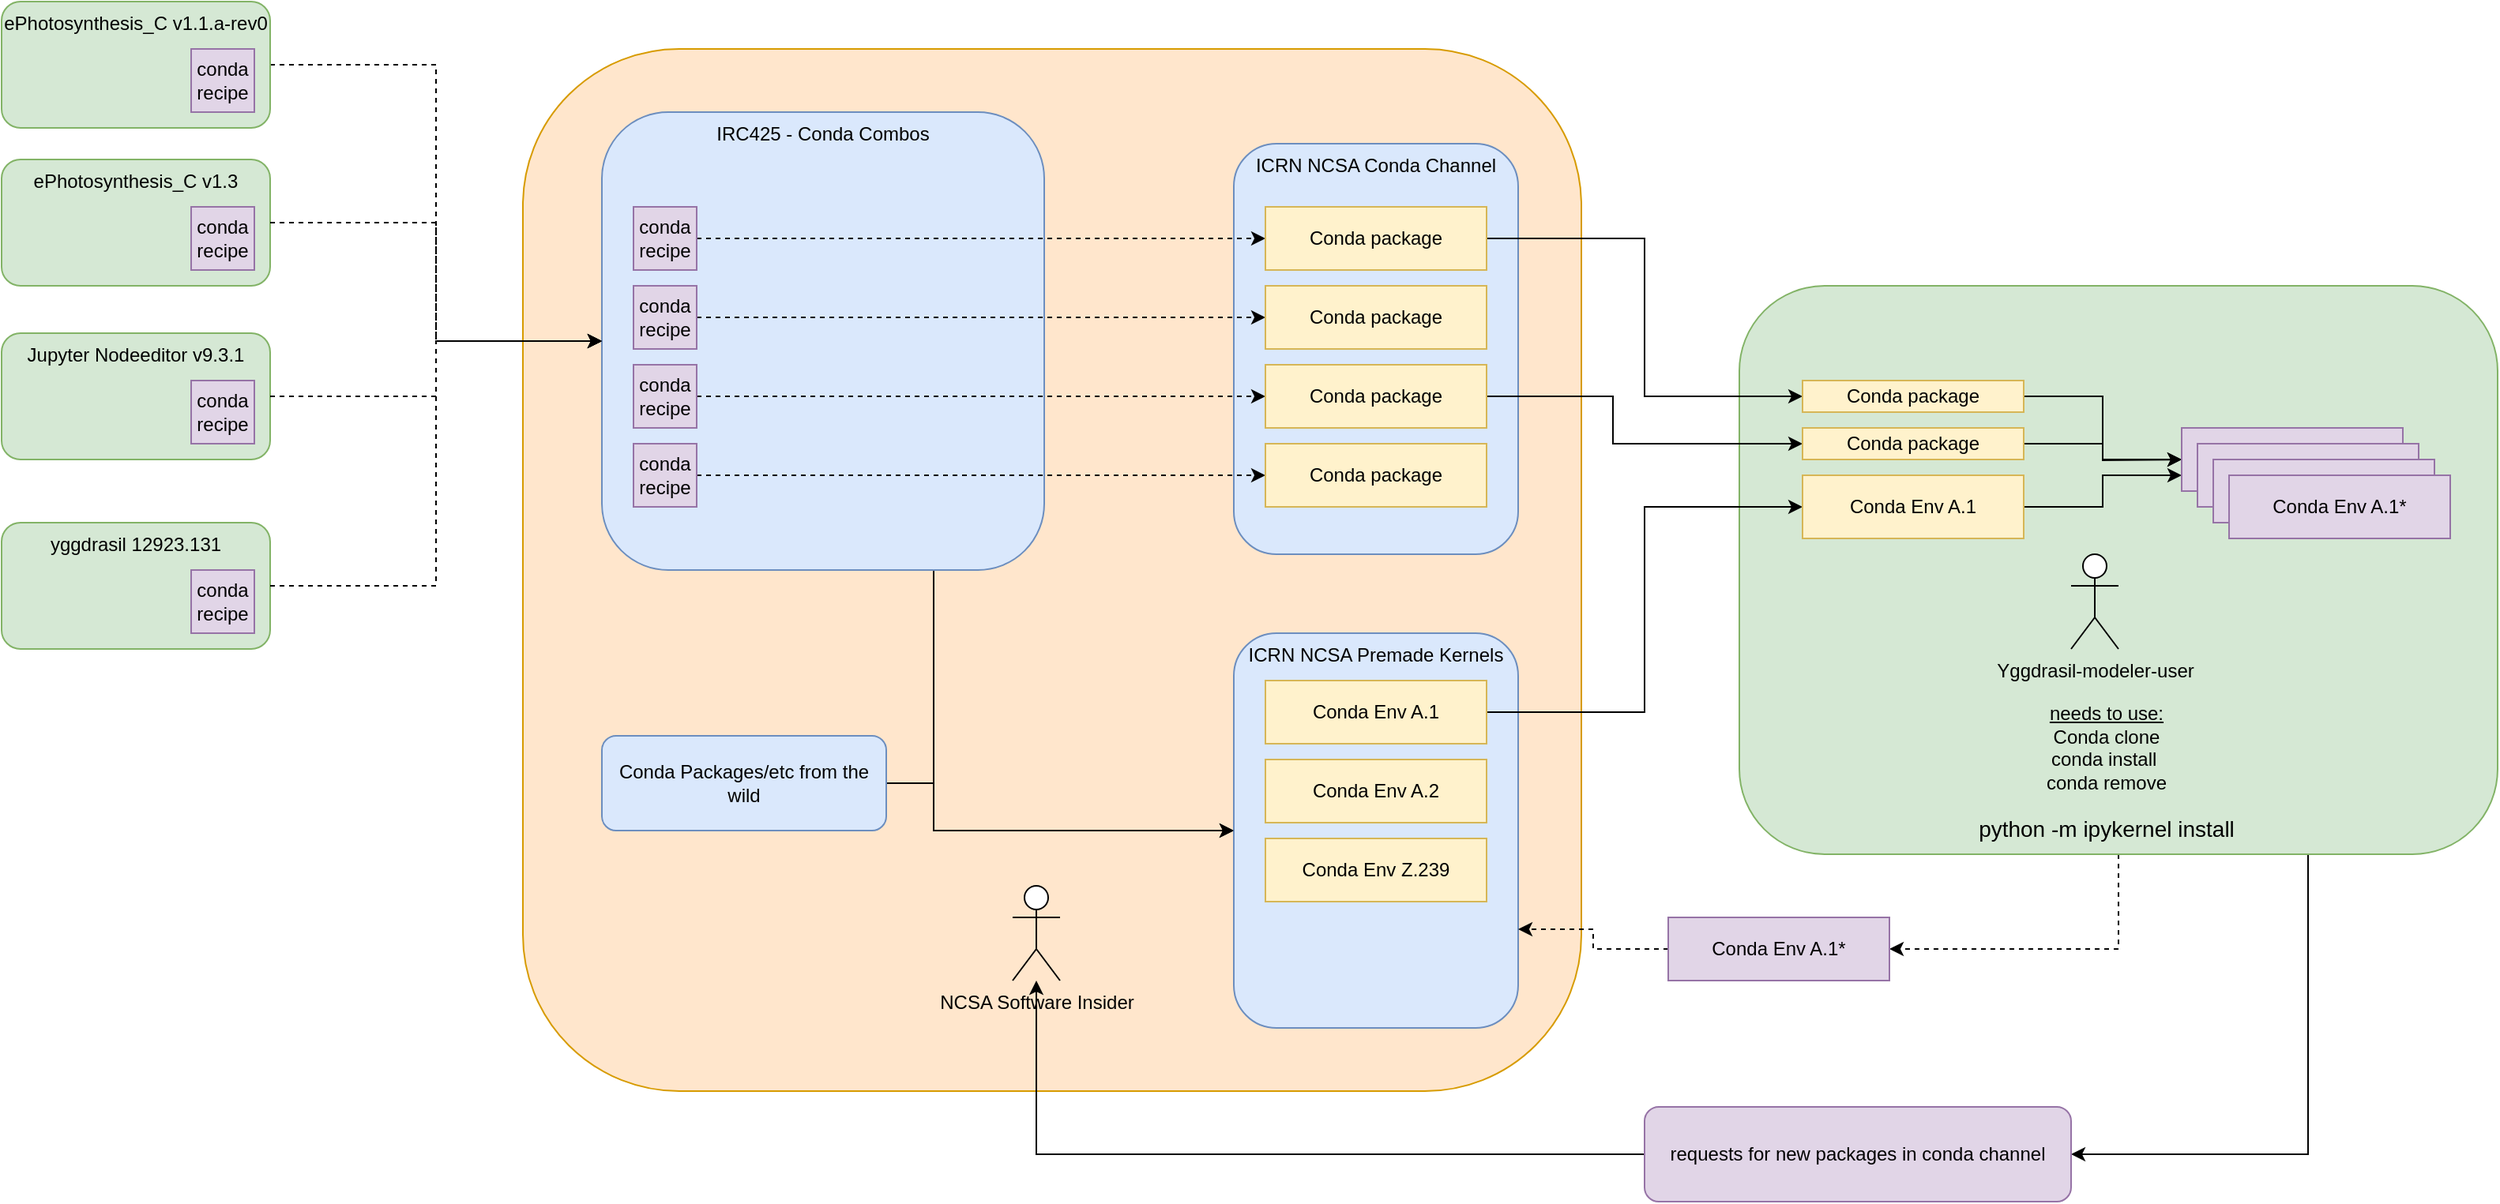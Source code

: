 <mxfile version="25.0.3">
  <diagram name="Page-1" id="7QrCsYl7KkIb3rB0389U">
    <mxGraphModel dx="1843" dy="883" grid="1" gridSize="10" guides="1" tooltips="1" connect="1" arrows="1" fold="1" page="1" pageScale="1" pageWidth="850" pageHeight="1100" math="0" shadow="0">
      <root>
        <mxCell id="0" />
        <mxCell id="1" parent="0" />
        <mxCell id="hliYvAty7BfUKu3f4H32-57" style="edgeStyle=orthogonalEdgeStyle;rounded=0;orthogonalLoop=1;jettySize=auto;html=1;exitX=0.5;exitY=1;exitDx=0;exitDy=0;entryX=1;entryY=0.5;entryDx=0;entryDy=0;dashed=1;" edge="1" parent="1" source="hliYvAty7BfUKu3f4H32-51" target="hliYvAty7BfUKu3f4H32-53">
          <mxGeometry relative="1" as="geometry" />
        </mxCell>
        <mxCell id="hliYvAty7BfUKu3f4H32-62" style="edgeStyle=orthogonalEdgeStyle;rounded=0;orthogonalLoop=1;jettySize=auto;html=1;exitX=0.75;exitY=1;exitDx=0;exitDy=0;entryX=1;entryY=0.5;entryDx=0;entryDy=0;" edge="1" parent="1" source="hliYvAty7BfUKu3f4H32-51" target="hliYvAty7BfUKu3f4H32-60">
          <mxGeometry relative="1" as="geometry" />
        </mxCell>
        <mxCell id="hliYvAty7BfUKu3f4H32-51" value="" style="rounded=1;whiteSpace=wrap;html=1;fillColor=#d5e8d4;strokeColor=#82b366;" vertex="1" parent="1">
          <mxGeometry x="1180" y="280" width="480" height="360" as="geometry" />
        </mxCell>
        <mxCell id="hliYvAty7BfUKu3f4H32-36" value="" style="rounded=1;whiteSpace=wrap;html=1;fillColor=#ffe6cc;strokeColor=#d79b00;" vertex="1" parent="1">
          <mxGeometry x="410" y="130" width="670" height="660" as="geometry" />
        </mxCell>
        <mxCell id="hliYvAty7BfUKu3f4H32-24" value="ICRN NCSA Conda Channel" style="rounded=1;whiteSpace=wrap;html=1;fillColor=#dae8fc;strokeColor=#6c8ebf;verticalAlign=top;" vertex="1" parent="1">
          <mxGeometry x="860" y="190" width="180" height="260" as="geometry" />
        </mxCell>
        <mxCell id="hliYvAty7BfUKu3f4H32-12" style="edgeStyle=orthogonalEdgeStyle;rounded=0;orthogonalLoop=1;jettySize=auto;html=1;exitX=1;exitY=0.5;exitDx=0;exitDy=0;entryX=0;entryY=0.5;entryDx=0;entryDy=0;dashed=1;" edge="1" parent="1" source="hliYvAty7BfUKu3f4H32-2" target="hliYvAty7BfUKu3f4H32-10">
          <mxGeometry relative="1" as="geometry" />
        </mxCell>
        <mxCell id="hliYvAty7BfUKu3f4H32-2" value="ePhotosynthesis_C v1.1.a-rev0" style="rounded=1;whiteSpace=wrap;html=1;fillColor=#d5e8d4;strokeColor=#82b366;verticalAlign=top;" vertex="1" parent="1">
          <mxGeometry x="80" y="100" width="170" height="80" as="geometry" />
        </mxCell>
        <mxCell id="hliYvAty7BfUKu3f4H32-3" value="ePhotosynthesis_C v1.3" style="rounded=1;whiteSpace=wrap;html=1;fillColor=#d5e8d4;strokeColor=#82b366;verticalAlign=top;" vertex="1" parent="1">
          <mxGeometry x="80" y="200" width="170" height="80" as="geometry" />
        </mxCell>
        <mxCell id="hliYvAty7BfUKu3f4H32-4" value="conda recipe" style="whiteSpace=wrap;html=1;aspect=fixed;fillColor=#e1d5e7;strokeColor=#9673a6;" vertex="1" parent="1">
          <mxGeometry x="200" y="230" width="40" height="40" as="geometry" />
        </mxCell>
        <mxCell id="hliYvAty7BfUKu3f4H32-5" value="conda recipe" style="whiteSpace=wrap;html=1;aspect=fixed;fillColor=#e1d5e7;strokeColor=#9673a6;" vertex="1" parent="1">
          <mxGeometry x="200" y="130" width="40" height="40" as="geometry" />
        </mxCell>
        <mxCell id="hliYvAty7BfUKu3f4H32-6" value="Jupyter Nodeeditor v9.3.1" style="rounded=1;whiteSpace=wrap;html=1;fillColor=#d5e8d4;strokeColor=#82b366;verticalAlign=top;" vertex="1" parent="1">
          <mxGeometry x="80" y="310" width="170" height="80" as="geometry" />
        </mxCell>
        <mxCell id="hliYvAty7BfUKu3f4H32-7" value="conda recipe" style="whiteSpace=wrap;html=1;aspect=fixed;fillColor=#e1d5e7;strokeColor=#9673a6;" vertex="1" parent="1">
          <mxGeometry x="200" y="340" width="40" height="40" as="geometry" />
        </mxCell>
        <mxCell id="hliYvAty7BfUKu3f4H32-8" value="yggdrasil 12923.131" style="rounded=1;whiteSpace=wrap;html=1;fillColor=#d5e8d4;strokeColor=#82b366;verticalAlign=top;" vertex="1" parent="1">
          <mxGeometry x="80" y="430" width="170" height="80" as="geometry" />
        </mxCell>
        <mxCell id="hliYvAty7BfUKu3f4H32-9" value="conda recipe" style="whiteSpace=wrap;html=1;aspect=fixed;fillColor=#e1d5e7;strokeColor=#9673a6;" vertex="1" parent="1">
          <mxGeometry x="200" y="460" width="40" height="40" as="geometry" />
        </mxCell>
        <mxCell id="hliYvAty7BfUKu3f4H32-33" style="edgeStyle=orthogonalEdgeStyle;rounded=0;orthogonalLoop=1;jettySize=auto;html=1;exitX=0.75;exitY=1;exitDx=0;exitDy=0;entryX=0;entryY=0.5;entryDx=0;entryDy=0;" edge="1" parent="1" source="hliYvAty7BfUKu3f4H32-10" target="hliYvAty7BfUKu3f4H32-29">
          <mxGeometry relative="1" as="geometry" />
        </mxCell>
        <mxCell id="hliYvAty7BfUKu3f4H32-10" value="IRC425 - Conda Combos" style="rounded=1;whiteSpace=wrap;html=1;fillColor=#dae8fc;strokeColor=#6c8ebf;verticalAlign=top;" vertex="1" parent="1">
          <mxGeometry x="460" y="170" width="280" height="290" as="geometry" />
        </mxCell>
        <mxCell id="hliYvAty7BfUKu3f4H32-13" style="edgeStyle=orthogonalEdgeStyle;rounded=0;orthogonalLoop=1;jettySize=auto;html=1;exitX=1;exitY=0.5;exitDx=0;exitDy=0;entryX=0;entryY=0.5;entryDx=0;entryDy=0;dashed=1;" edge="1" parent="1" source="hliYvAty7BfUKu3f4H32-3" target="hliYvAty7BfUKu3f4H32-10">
          <mxGeometry relative="1" as="geometry">
            <mxPoint x="260" y="150" as="sourcePoint" />
            <mxPoint x="470" y="330" as="targetPoint" />
          </mxGeometry>
        </mxCell>
        <mxCell id="hliYvAty7BfUKu3f4H32-14" style="edgeStyle=orthogonalEdgeStyle;rounded=0;orthogonalLoop=1;jettySize=auto;html=1;exitX=1;exitY=0.5;exitDx=0;exitDy=0;entryX=0;entryY=0.5;entryDx=0;entryDy=0;dashed=1;" edge="1" parent="1" source="hliYvAty7BfUKu3f4H32-6" target="hliYvAty7BfUKu3f4H32-10">
          <mxGeometry relative="1" as="geometry">
            <mxPoint x="270" y="160" as="sourcePoint" />
            <mxPoint x="480" y="340" as="targetPoint" />
          </mxGeometry>
        </mxCell>
        <mxCell id="hliYvAty7BfUKu3f4H32-15" style="edgeStyle=orthogonalEdgeStyle;rounded=0;orthogonalLoop=1;jettySize=auto;html=1;exitX=1;exitY=0.5;exitDx=0;exitDy=0;entryX=0;entryY=0.5;entryDx=0;entryDy=0;dashed=1;" edge="1" parent="1" source="hliYvAty7BfUKu3f4H32-8" target="hliYvAty7BfUKu3f4H32-10">
          <mxGeometry relative="1" as="geometry">
            <mxPoint x="280" y="170" as="sourcePoint" />
            <mxPoint x="490" y="350" as="targetPoint" />
          </mxGeometry>
        </mxCell>
        <mxCell id="hliYvAty7BfUKu3f4H32-25" style="edgeStyle=orthogonalEdgeStyle;rounded=0;orthogonalLoop=1;jettySize=auto;html=1;exitX=1;exitY=0.5;exitDx=0;exitDy=0;entryX=0;entryY=0.5;entryDx=0;entryDy=0;dashed=1;" edge="1" parent="1" source="hliYvAty7BfUKu3f4H32-16" target="hliYvAty7BfUKu3f4H32-20">
          <mxGeometry relative="1" as="geometry" />
        </mxCell>
        <mxCell id="hliYvAty7BfUKu3f4H32-16" value="conda recipe" style="whiteSpace=wrap;html=1;aspect=fixed;fillColor=#e1d5e7;strokeColor=#9673a6;" vertex="1" parent="1">
          <mxGeometry x="480" y="230" width="40" height="40" as="geometry" />
        </mxCell>
        <mxCell id="hliYvAty7BfUKu3f4H32-26" style="edgeStyle=orthogonalEdgeStyle;rounded=0;orthogonalLoop=1;jettySize=auto;html=1;exitX=1;exitY=0.5;exitDx=0;exitDy=0;entryX=0;entryY=0.5;entryDx=0;entryDy=0;dashed=1;" edge="1" parent="1" source="hliYvAty7BfUKu3f4H32-17" target="hliYvAty7BfUKu3f4H32-21">
          <mxGeometry relative="1" as="geometry" />
        </mxCell>
        <mxCell id="hliYvAty7BfUKu3f4H32-17" value="conda recipe" style="whiteSpace=wrap;html=1;aspect=fixed;fillColor=#e1d5e7;strokeColor=#9673a6;" vertex="1" parent="1">
          <mxGeometry x="480" y="280" width="40" height="40" as="geometry" />
        </mxCell>
        <mxCell id="hliYvAty7BfUKu3f4H32-27" style="edgeStyle=orthogonalEdgeStyle;rounded=0;orthogonalLoop=1;jettySize=auto;html=1;exitX=1;exitY=0.5;exitDx=0;exitDy=0;entryX=0;entryY=0.5;entryDx=0;entryDy=0;dashed=1;" edge="1" parent="1" source="hliYvAty7BfUKu3f4H32-18" target="hliYvAty7BfUKu3f4H32-22">
          <mxGeometry relative="1" as="geometry" />
        </mxCell>
        <mxCell id="hliYvAty7BfUKu3f4H32-18" value="conda recipe" style="whiteSpace=wrap;html=1;aspect=fixed;fillColor=#e1d5e7;strokeColor=#9673a6;" vertex="1" parent="1">
          <mxGeometry x="480" y="330" width="40" height="40" as="geometry" />
        </mxCell>
        <mxCell id="hliYvAty7BfUKu3f4H32-28" style="edgeStyle=orthogonalEdgeStyle;rounded=0;orthogonalLoop=1;jettySize=auto;html=1;exitX=1;exitY=0.5;exitDx=0;exitDy=0;dashed=1;" edge="1" parent="1" source="hliYvAty7BfUKu3f4H32-19" target="hliYvAty7BfUKu3f4H32-23">
          <mxGeometry relative="1" as="geometry" />
        </mxCell>
        <mxCell id="hliYvAty7BfUKu3f4H32-19" value="conda recipe" style="whiteSpace=wrap;html=1;aspect=fixed;fillColor=#e1d5e7;strokeColor=#9673a6;" vertex="1" parent="1">
          <mxGeometry x="480" y="380" width="40" height="40" as="geometry" />
        </mxCell>
        <mxCell id="hliYvAty7BfUKu3f4H32-45" style="edgeStyle=orthogonalEdgeStyle;rounded=0;orthogonalLoop=1;jettySize=auto;html=1;exitX=1;exitY=0.5;exitDx=0;exitDy=0;entryX=0;entryY=0.5;entryDx=0;entryDy=0;" edge="1" parent="1" source="hliYvAty7BfUKu3f4H32-20" target="hliYvAty7BfUKu3f4H32-41">
          <mxGeometry relative="1" as="geometry" />
        </mxCell>
        <mxCell id="hliYvAty7BfUKu3f4H32-20" value="Conda package" style="whiteSpace=wrap;html=1;fillColor=#fff2cc;strokeColor=#d6b656;" vertex="1" parent="1">
          <mxGeometry x="880" y="230" width="140" height="40" as="geometry" />
        </mxCell>
        <mxCell id="hliYvAty7BfUKu3f4H32-21" value="Conda package" style="whiteSpace=wrap;html=1;fillColor=#fff2cc;strokeColor=#d6b656;" vertex="1" parent="1">
          <mxGeometry x="880" y="280" width="140" height="40" as="geometry" />
        </mxCell>
        <mxCell id="hliYvAty7BfUKu3f4H32-44" style="edgeStyle=orthogonalEdgeStyle;rounded=0;orthogonalLoop=1;jettySize=auto;html=1;exitX=1;exitY=0.5;exitDx=0;exitDy=0;entryX=0;entryY=0.5;entryDx=0;entryDy=0;" edge="1" parent="1" source="hliYvAty7BfUKu3f4H32-22" target="hliYvAty7BfUKu3f4H32-40">
          <mxGeometry relative="1" as="geometry">
            <Array as="points">
              <mxPoint x="1100" y="350" />
              <mxPoint x="1100" y="380" />
            </Array>
          </mxGeometry>
        </mxCell>
        <mxCell id="hliYvAty7BfUKu3f4H32-22" value="Conda package" style="whiteSpace=wrap;html=1;fillColor=#fff2cc;strokeColor=#d6b656;" vertex="1" parent="1">
          <mxGeometry x="880" y="330" width="140" height="40" as="geometry" />
        </mxCell>
        <mxCell id="hliYvAty7BfUKu3f4H32-23" value="Conda package" style="whiteSpace=wrap;html=1;fillColor=#fff2cc;strokeColor=#d6b656;" vertex="1" parent="1">
          <mxGeometry x="880" y="380" width="140" height="40" as="geometry" />
        </mxCell>
        <mxCell id="hliYvAty7BfUKu3f4H32-29" value="ICRN NCSA Premade Kernels" style="rounded=1;whiteSpace=wrap;html=1;fillColor=#dae8fc;strokeColor=#6c8ebf;verticalAlign=top;" vertex="1" parent="1">
          <mxGeometry x="860" y="500" width="180" height="250" as="geometry" />
        </mxCell>
        <mxCell id="hliYvAty7BfUKu3f4H32-43" style="edgeStyle=orthogonalEdgeStyle;rounded=0;orthogonalLoop=1;jettySize=auto;html=1;exitX=1;exitY=0.5;exitDx=0;exitDy=0;entryX=0;entryY=0.5;entryDx=0;entryDy=0;" edge="1" parent="1" source="hliYvAty7BfUKu3f4H32-30" target="hliYvAty7BfUKu3f4H32-39">
          <mxGeometry relative="1" as="geometry" />
        </mxCell>
        <mxCell id="hliYvAty7BfUKu3f4H32-30" value="Conda Env A.1" style="whiteSpace=wrap;html=1;fillColor=#fff2cc;strokeColor=#d6b656;" vertex="1" parent="1">
          <mxGeometry x="880" y="530" width="140" height="40" as="geometry" />
        </mxCell>
        <mxCell id="hliYvAty7BfUKu3f4H32-31" value="Conda Env A.2" style="whiteSpace=wrap;html=1;fillColor=#fff2cc;strokeColor=#d6b656;" vertex="1" parent="1">
          <mxGeometry x="880" y="580" width="140" height="40" as="geometry" />
        </mxCell>
        <mxCell id="hliYvAty7BfUKu3f4H32-32" value="Conda Env Z.239" style="whiteSpace=wrap;html=1;fillColor=#fff2cc;strokeColor=#d6b656;" vertex="1" parent="1">
          <mxGeometry x="880" y="630" width="140" height="40" as="geometry" />
        </mxCell>
        <mxCell id="hliYvAty7BfUKu3f4H32-35" style="edgeStyle=orthogonalEdgeStyle;rounded=0;orthogonalLoop=1;jettySize=auto;html=1;exitX=1;exitY=0.5;exitDx=0;exitDy=0;entryX=0;entryY=0.5;entryDx=0;entryDy=0;" edge="1" parent="1" source="hliYvAty7BfUKu3f4H32-34" target="hliYvAty7BfUKu3f4H32-29">
          <mxGeometry relative="1" as="geometry">
            <Array as="points">
              <mxPoint x="670" y="595" />
              <mxPoint x="670" y="625" />
            </Array>
          </mxGeometry>
        </mxCell>
        <mxCell id="hliYvAty7BfUKu3f4H32-34" value="Conda Packages/etc from the wild" style="rounded=1;whiteSpace=wrap;html=1;fillColor=#dae8fc;strokeColor=#6c8ebf;verticalAlign=middle;" vertex="1" parent="1">
          <mxGeometry x="460" y="565" width="180" height="60" as="geometry" />
        </mxCell>
        <mxCell id="hliYvAty7BfUKu3f4H32-37" value="NCSA Software Insider" style="shape=umlActor;verticalLabelPosition=bottom;verticalAlign=top;html=1;outlineConnect=0;" vertex="1" parent="1">
          <mxGeometry x="720" y="660" width="30" height="60" as="geometry" />
        </mxCell>
        <mxCell id="hliYvAty7BfUKu3f4H32-56" style="edgeStyle=orthogonalEdgeStyle;rounded=0;orthogonalLoop=1;jettySize=auto;html=1;exitX=1;exitY=0.5;exitDx=0;exitDy=0;entryX=0;entryY=0.75;entryDx=0;entryDy=0;" edge="1" parent="1" source="hliYvAty7BfUKu3f4H32-39" target="hliYvAty7BfUKu3f4H32-47">
          <mxGeometry relative="1" as="geometry" />
        </mxCell>
        <mxCell id="hliYvAty7BfUKu3f4H32-39" value="Conda Env A.1" style="whiteSpace=wrap;html=1;fillColor=#fff2cc;strokeColor=#d6b656;" vertex="1" parent="1">
          <mxGeometry x="1220" y="400" width="140" height="40" as="geometry" />
        </mxCell>
        <mxCell id="hliYvAty7BfUKu3f4H32-55" style="edgeStyle=orthogonalEdgeStyle;rounded=0;orthogonalLoop=1;jettySize=auto;html=1;exitX=1;exitY=0.5;exitDx=0;exitDy=0;" edge="1" parent="1" source="hliYvAty7BfUKu3f4H32-40">
          <mxGeometry relative="1" as="geometry">
            <mxPoint x="1460" y="390" as="targetPoint" />
          </mxGeometry>
        </mxCell>
        <mxCell id="hliYvAty7BfUKu3f4H32-40" value="Conda package" style="whiteSpace=wrap;html=1;fillColor=#fff2cc;strokeColor=#d6b656;" vertex="1" parent="1">
          <mxGeometry x="1220" y="370" width="140" height="20" as="geometry" />
        </mxCell>
        <mxCell id="hliYvAty7BfUKu3f4H32-54" style="edgeStyle=orthogonalEdgeStyle;rounded=0;orthogonalLoop=1;jettySize=auto;html=1;exitX=1;exitY=0.5;exitDx=0;exitDy=0;entryX=0;entryY=0.5;entryDx=0;entryDy=0;" edge="1" parent="1" source="hliYvAty7BfUKu3f4H32-41" target="hliYvAty7BfUKu3f4H32-47">
          <mxGeometry relative="1" as="geometry" />
        </mxCell>
        <mxCell id="hliYvAty7BfUKu3f4H32-41" value="Conda package" style="whiteSpace=wrap;html=1;fillColor=#fff2cc;strokeColor=#d6b656;" vertex="1" parent="1">
          <mxGeometry x="1220" y="340" width="140" height="20" as="geometry" />
        </mxCell>
        <mxCell id="hliYvAty7BfUKu3f4H32-46" value="Yggdrasil-modeler-user" style="shape=umlActor;verticalLabelPosition=bottom;verticalAlign=top;html=1;outlineConnect=0;" vertex="1" parent="1">
          <mxGeometry x="1390" y="450" width="30" height="60" as="geometry" />
        </mxCell>
        <mxCell id="hliYvAty7BfUKu3f4H32-47" value="Conda Env A.1*" style="whiteSpace=wrap;html=1;fillColor=#e1d5e7;strokeColor=#9673a6;" vertex="1" parent="1">
          <mxGeometry x="1460" y="370" width="140" height="40" as="geometry" />
        </mxCell>
        <mxCell id="hliYvAty7BfUKu3f4H32-48" value="Conda Env A.1*" style="whiteSpace=wrap;html=1;fillColor=#e1d5e7;strokeColor=#9673a6;" vertex="1" parent="1">
          <mxGeometry x="1470" y="380" width="140" height="40" as="geometry" />
        </mxCell>
        <mxCell id="hliYvAty7BfUKu3f4H32-49" value="Conda Env A.1*" style="whiteSpace=wrap;html=1;fillColor=#e1d5e7;strokeColor=#9673a6;" vertex="1" parent="1">
          <mxGeometry x="1480" y="390" width="140" height="40" as="geometry" />
        </mxCell>
        <mxCell id="hliYvAty7BfUKu3f4H32-50" value="Conda Env A.1*" style="whiteSpace=wrap;html=1;fillColor=#e1d5e7;strokeColor=#9673a6;" vertex="1" parent="1">
          <mxGeometry x="1490" y="400" width="140" height="40" as="geometry" />
        </mxCell>
        <mxCell id="hliYvAty7BfUKu3f4H32-58" style="edgeStyle=orthogonalEdgeStyle;rounded=0;orthogonalLoop=1;jettySize=auto;html=1;exitX=0;exitY=0.5;exitDx=0;exitDy=0;entryX=1;entryY=0.75;entryDx=0;entryDy=0;dashed=1;" edge="1" parent="1" source="hliYvAty7BfUKu3f4H32-53" target="hliYvAty7BfUKu3f4H32-29">
          <mxGeometry relative="1" as="geometry" />
        </mxCell>
        <mxCell id="hliYvAty7BfUKu3f4H32-53" value="Conda Env A.1*" style="whiteSpace=wrap;html=1;fillColor=#e1d5e7;strokeColor=#9673a6;" vertex="1" parent="1">
          <mxGeometry x="1135" y="680" width="140" height="40" as="geometry" />
        </mxCell>
        <mxCell id="hliYvAty7BfUKu3f4H32-63" style="edgeStyle=orthogonalEdgeStyle;rounded=0;orthogonalLoop=1;jettySize=auto;html=1;exitX=0;exitY=0.5;exitDx=0;exitDy=0;" edge="1" parent="1" source="hliYvAty7BfUKu3f4H32-60" target="hliYvAty7BfUKu3f4H32-37">
          <mxGeometry relative="1" as="geometry" />
        </mxCell>
        <mxCell id="hliYvAty7BfUKu3f4H32-60" value="requests for new packages in conda channel" style="rounded=1;whiteSpace=wrap;html=1;fillColor=#e1d5e7;strokeColor=#9673a6;" vertex="1" parent="1">
          <mxGeometry x="1120" y="800" width="270" height="60" as="geometry" />
        </mxCell>
        <mxCell id="hliYvAty7BfUKu3f4H32-64" value="&lt;div&gt;&lt;u&gt;needs to use:&lt;/u&gt;&lt;/div&gt;Conda clone&lt;div&gt;conda install&amp;nbsp;&lt;/div&gt;&lt;div&gt;conda remove&lt;/div&gt;&lt;div&gt;&lt;div style=&quot;&quot;&gt;&lt;pre style=&quot;font-size: 10.5pt;&quot;&gt;&lt;font style=&quot;&quot; face=&quot;Helvetica&quot;&gt;python -m ipykernel install&lt;/font&gt;&lt;/pre&gt;&lt;/div&gt;&lt;/div&gt;" style="text;html=1;align=center;verticalAlign=middle;whiteSpace=wrap;rounded=0;" vertex="1" parent="1">
          <mxGeometry x="1290" y="560" width="245" height="70" as="geometry" />
        </mxCell>
      </root>
    </mxGraphModel>
  </diagram>
</mxfile>
